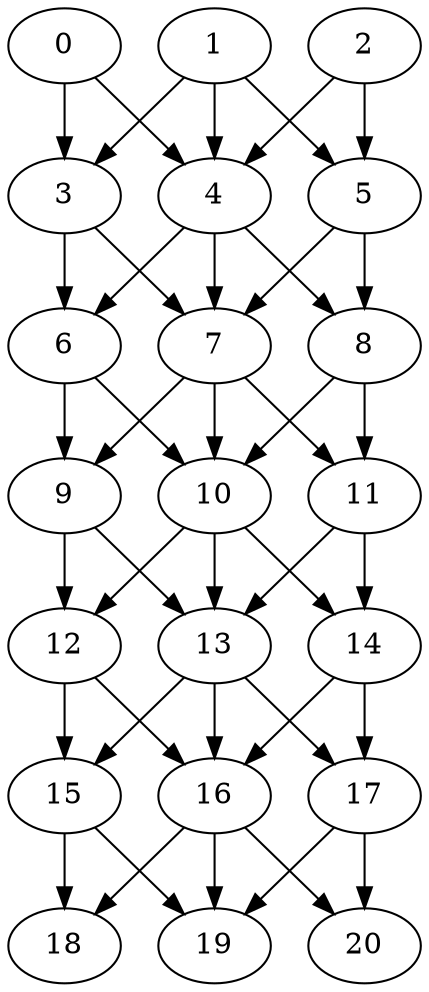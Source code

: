digraph "Stencil_Nodes_21_CCR_0.10_WeightType_Random_GB" {
	graph ["Duplicate states"=0,
		GraphType=Stencil,
		"Max states in OPEN"=0,
		Modes="120000ms; topo-ordered tasks, ; Pruning: task equivalence, fixed order ready list, ; F-value: ; Optimisation: best schedule length (\
SL) optimisation on equal, ",
		NumberOfTasks=21,
		"Pruned using list schedule length"=1,
		"States removed from OPEN"=0,
		TargetSystem="Homogeneous-16",
		"Time to schedule (ms)"=98,
		"Total idle time"=922,
		"Total schedule length"=1267,
		"Total sequential time"=2640,
		"Total states created"=2
	];
	2	["Finish time"=172,
		Processor=0,
		"Start time"=0,
		Weight=172];
	4	["Finish time"=322,
		Processor=0,
		"Start time"=172,
		Weight=150];
	2 -> 4	[Weight=5];
	5	["Finish time"=286,
		Processor=2,
		"Start time"=179,
		Weight=107];
	2 -> 5	[Weight=7];
	0	["Finish time"=64,
		Processor=1,
		"Start time"=0,
		Weight=64];
	3	["Finish time"=257,
		Processor=1,
		"Start time"=64,
		Weight=193];
	0 -> 3	[Weight=7];
	0 -> 4	[Weight=3];
	1	["Finish time"=43,
		Processor=2,
		"Start time"=0,
		Weight=43];
	1 -> 3	[Weight=9];
	1 -> 4	[Weight=4];
	1 -> 5	[Weight=10];
	7	["Finish time"=515,
		Processor=0,
		"Start time"=322,
		Weight=193];
	3 -> 7	[Weight=9];
	6	["Finish time"=415,
		Processor=1,
		"Start time"=329,
		Weight=86];
	3 -> 6	[Weight=8];
	4 -> 7	[Weight=7];
	4 -> 6	[Weight=7];
	8	["Finish time"=416,
		Processor=2,
		"Start time"=330,
		Weight=86];
	4 -> 8	[Weight=8];
	5 -> 7	[Weight=9];
	5 -> 8	[Weight=6];
	9	["Finish time"=730,
		Processor=0,
		"Start time"=515,
		Weight=215];
	7 -> 9	[Weight=2];
	10	["Finish time"=607,
		Processor=1,
		"Start time"=521,
		Weight=86];
	7 -> 10	[Weight=6];
	11	["Finish time"=717,
		Processor=2,
		"Start time"=524,
		Weight=193];
	7 -> 11	[Weight=9];
	6 -> 9	[Weight=9];
	6 -> 10	[Weight=2];
	12	["Finish time"=945,
		Processor=0,
		"Start time"=730,
		Weight=215];
	9 -> 12	[Weight=6];
	13	["Finish time"=798,
		Processor=1,
		"Start time"=734,
		Weight=64];
	9 -> 13	[Weight=4];
	8 -> 10	[Weight=6];
	8 -> 11	[Weight=6];
	10 -> 12	[Weight=5];
	14	["Finish time"=781,
		Processor=2,
		"Start time"=717,
		Weight=64];
	10 -> 14	[Weight=10];
	10 -> 13	[Weight=4];
	11 -> 14	[Weight=5];
	11 -> 13	[Weight=4];
	15	["Finish time"=1074,
		Processor=0,
		"Start time"=945,
		Weight=129];
	12 -> 15	[Weight=4];
	16	["Finish time"=1040,
		Processor=1,
		"Start time"=954,
		Weight=86];
	12 -> 16	[Weight=9];
	17	["Finish time"=927,
		Processor=1,
		"Start time"=798,
		Weight=129];
	14 -> 17	[Weight=8];
	14 -> 16	[Weight=7];
	13 -> 15	[Weight=2];
	13 -> 17	[Weight=2];
	13 -> 16	[Weight=10];
	19	["Finish time"=1267,
		Processor=0,
		"Start time"=1074,
		Weight=193];
	15 -> 19	[Weight=8];
	18	["Finish time"=1205,
		Processor=1,
		"Start time"=1076,
		Weight=129];
	15 -> 18	[Weight=2];
	17 -> 19	[Weight=7];
	20	["Finish time"=1090,
		Processor=2,
		"Start time"=1047,
		Weight=43];
	17 -> 20	[Weight=9];
	16 -> 19	[Weight=9];
	16 -> 18	[Weight=3];
	16 -> 20	[Weight=7];
}
